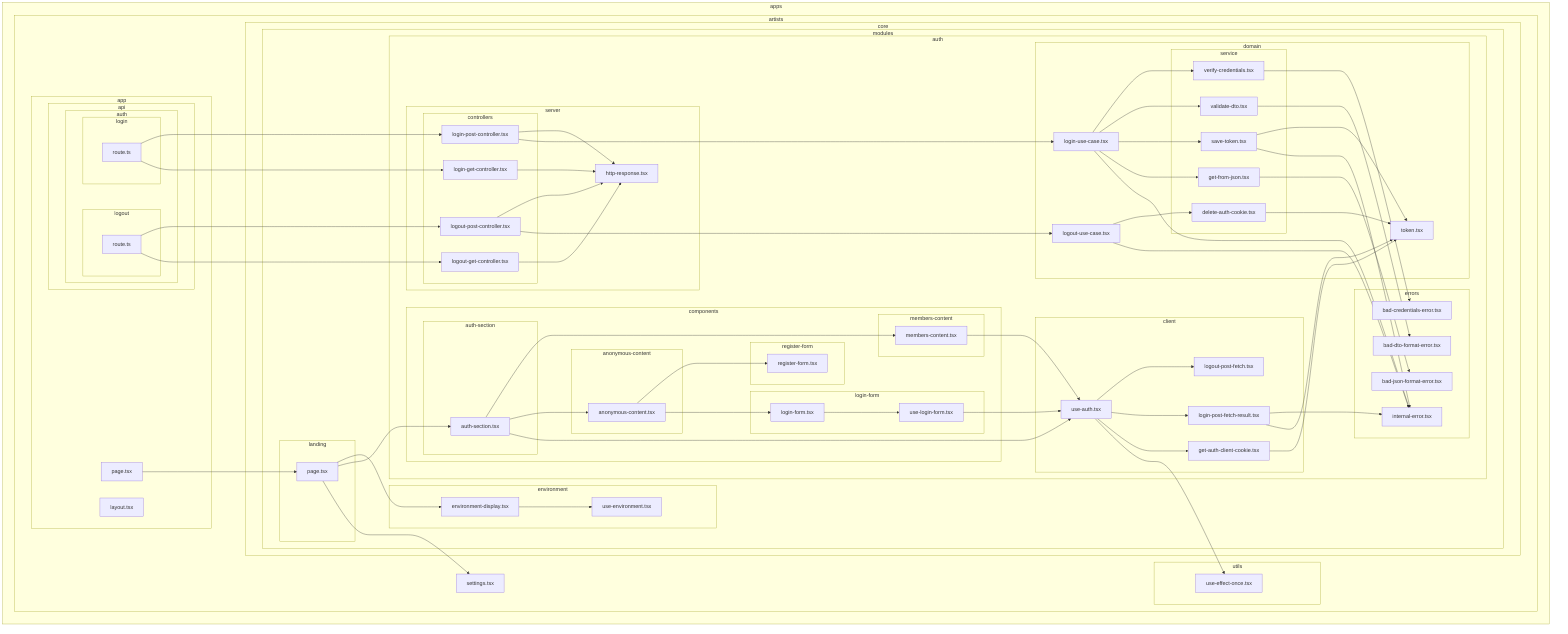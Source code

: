 flowchart LR

subgraph 0["apps"]
subgraph 1["artists"]
subgraph 2["app"]
subgraph 3["api"]
subgraph 4["auth"]
subgraph 5["login"]
6["route.ts"]
end
subgraph S["logout"]
T["route.ts"]
end
end
end
Y["layout.tsx"]
Z["page.tsx"]
end
subgraph 7["core"]
subgraph 8["modules"]
subgraph 9["auth"]
subgraph A["server"]
subgraph B["controllers"]
C["login-get-controller.tsx"]
E["login-post-controller.tsx"]
U["logout-get-controller.tsx"]
V["logout-post-controller.tsx"]
end
D["http-response.tsx"]
end
subgraph F["domain"]
G["login-use-case.tsx"]
subgraph J["service"]
K["get-from-json.tsx"]
M["save-token.tsx"]
O["validate-dto.tsx"]
Q["verify-credentials.tsx"]
X["delete-auth-cookie.tsx"]
end
N["token.tsx"]
W["logout-use-case.tsx"]
end
subgraph H["errors"]
I["internal-error.tsx"]
L["bad-json-format-error.tsx"]
P["bad-dto-format-error.tsx"]
R["bad-credentials-error.tsx"]
end
subgraph 13["components"]
subgraph 14["auth-section"]
15["auth-section.tsx"]
end
subgraph 1D["anonymous-content"]
1E["anonymous-content.tsx"]
end
subgraph 1F["login-form"]
1G["login-form.tsx"]
1H["use-login-form.tsx"]
end
subgraph 1I["register-form"]
1J["register-form.tsx"]
end
subgraph 1K["members-content"]
1L["members-content.tsx"]
end
end
subgraph 16["client"]
17["use-auth.tsx"]
1A["get-auth-client-cookie.tsx"]
1B["login-post-fetch-result.tsx"]
1C["logout-post-fetch.tsx"]
end
end
subgraph 10["landing"]
11["page.tsx"]
end
subgraph 1M["environment"]
1N["environment-display.tsx"]
1O["use-environment.tsx"]
end
end
end
12["settings.tsx"]
subgraph 18["utils"]
19["use-effect-once.tsx"]
end
end
end
6-->C
6-->E
C-->D
E-->G
E-->D
G-->I
G-->K
G-->M
G-->O
G-->Q
K-->L
M-->I
M-->N
O-->P
Q-->R
T-->U
T-->V
U-->D
V-->W
V-->D
W-->I
W-->X
X-->N
Z-->11
11-->12
11-->15
11-->1N
15-->17
15-->1E
15-->1L
17-->19
17-->1A
17-->1B
17-->1C
1A-->N
1B-->N
1B-->I
1E-->1G
1E-->1J
1G-->1H
1H-->17
1L-->17
1N-->1O